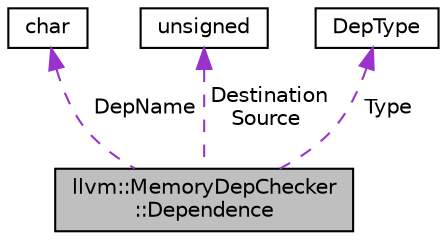 digraph "llvm::MemoryDepChecker::Dependence"
{
 // LATEX_PDF_SIZE
  bgcolor="transparent";
  edge [fontname="Helvetica",fontsize="10",labelfontname="Helvetica",labelfontsize="10"];
  node [fontname="Helvetica",fontsize="10",shape="box"];
  Node1 [label="llvm::MemoryDepChecker\l::Dependence",height=0.2,width=0.4,color="black", fillcolor="grey75", style="filled", fontcolor="black",tooltip="Dependece between memory access instructions."];
  Node2 -> Node1 [dir="back",color="darkorchid3",fontsize="10",style="dashed",label=" DepName" ,fontname="Helvetica"];
  Node2 [label="char",height=0.2,width=0.4,color="black",URL="$classchar.html",tooltip=" "];
  Node3 -> Node1 [dir="back",color="darkorchid3",fontsize="10",style="dashed",label=" Destination\nSource" ,fontname="Helvetica"];
  Node3 [label="unsigned",height=0.2,width=0.4,color="black",URL="$classunsigned.html",tooltip=" "];
  Node4 -> Node1 [dir="back",color="darkorchid3",fontsize="10",style="dashed",label=" Type" ,fontname="Helvetica"];
  Node4 [label="DepType",height=0.2,width=0.4,color="black",tooltip=" "];
}
